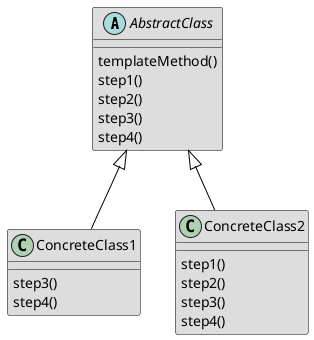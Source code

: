@startuml  TemplateMehod structure

skinparam class {
BackgroundColor #DDDDDD
BorderColor black
ArrowColor black
}


abstract AbstractClass {
    templateMethod()
    step1()
    step2()
    step3()
    step4()
}


Class ConcreteClass1{
    step3()
    step4()
}

class ConcreteClass2{
    step1()
    step2()
    step3()
    step4()
}
    
AbstractClass <|-- ConcreteClass1
AbstractClass <|-- ConcreteClass2


@enduml